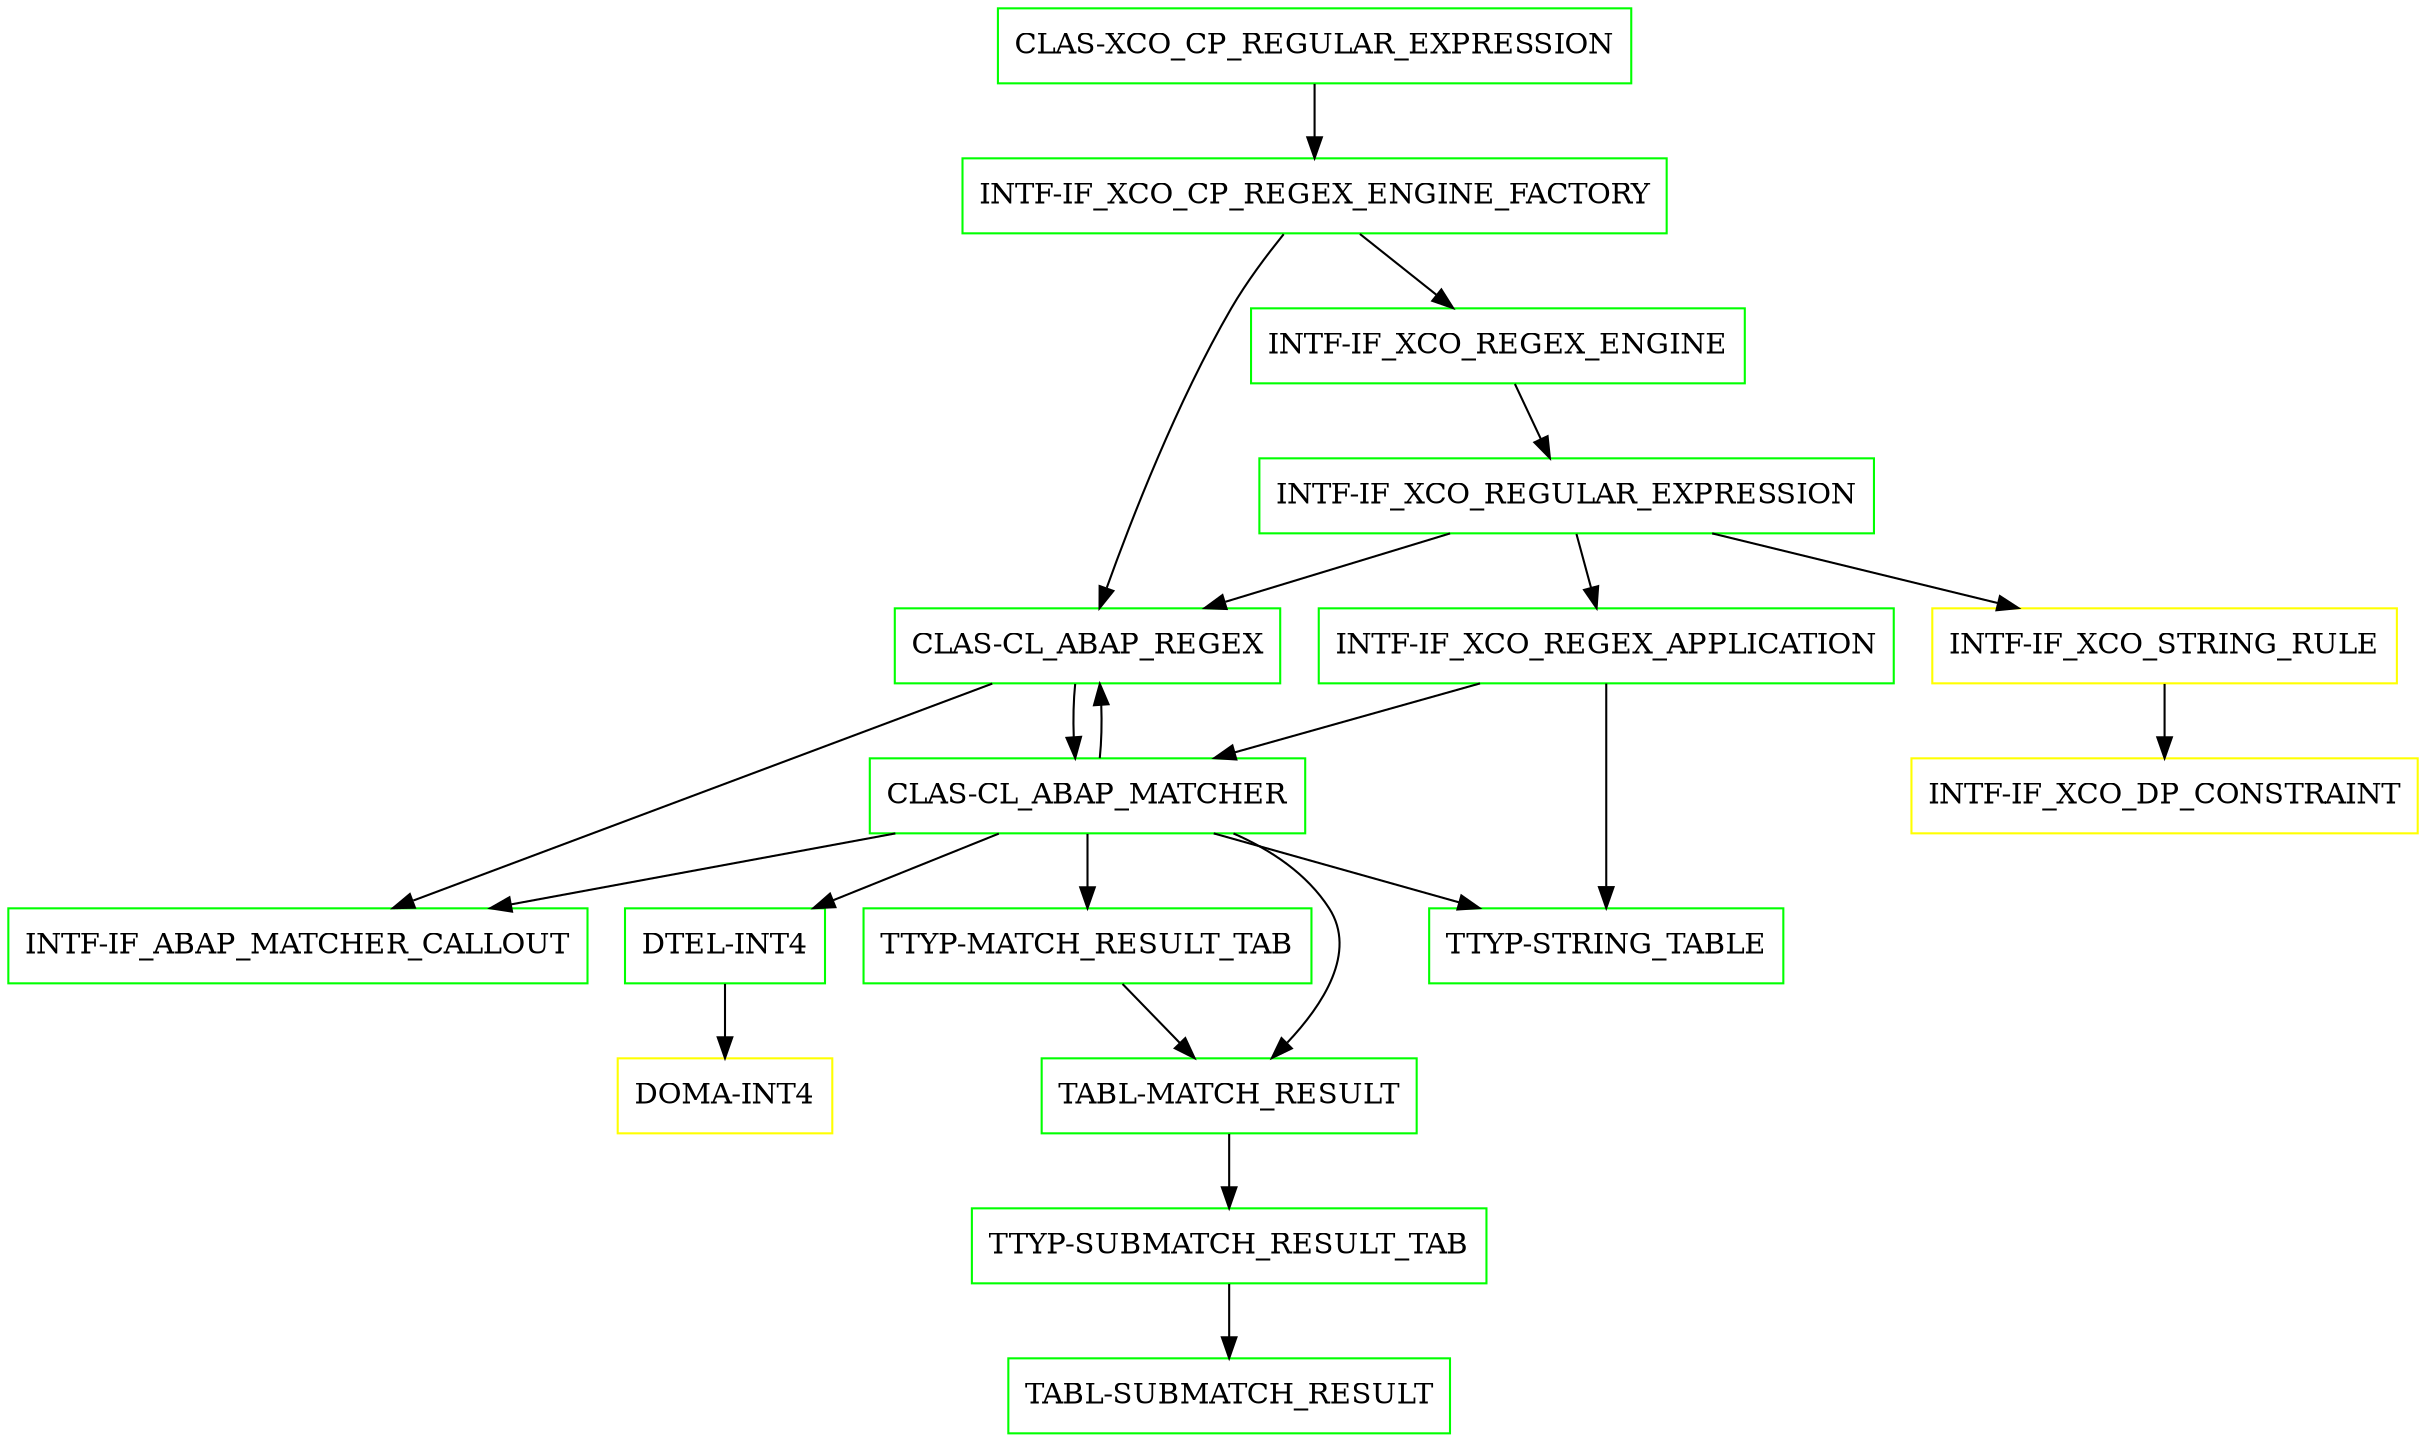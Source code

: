 digraph G {
  "CLAS-XCO_CP_REGULAR_EXPRESSION" [shape=box,color=green];
  "INTF-IF_XCO_CP_REGEX_ENGINE_FACTORY" [shape=box,color=green,URL="./INTF_IF_XCO_CP_REGEX_ENGINE_FACTORY.html"];
  "CLAS-CL_ABAP_REGEX" [shape=box,color=green,URL="./CLAS_CL_ABAP_REGEX.html"];
  "INTF-IF_ABAP_MATCHER_CALLOUT" [shape=box,color=green,URL="./INTF_IF_ABAP_MATCHER_CALLOUT.html"];
  "CLAS-CL_ABAP_MATCHER" [shape=box,color=green,URL="./CLAS_CL_ABAP_MATCHER.html"];
  "DTEL-INT4" [shape=box,color=green,URL="./DTEL_INT4.html"];
  "DOMA-INT4" [shape=box,color=yellow,URL="./DOMA_INT4.html"];
  "TABL-MATCH_RESULT" [shape=box,color=green,URL="./TABL_MATCH_RESULT.html"];
  "TTYP-SUBMATCH_RESULT_TAB" [shape=box,color=green,URL="./TTYP_SUBMATCH_RESULT_TAB.html"];
  "TABL-SUBMATCH_RESULT" [shape=box,color=green,URL="./TABL_SUBMATCH_RESULT.html"];
  "TTYP-MATCH_RESULT_TAB" [shape=box,color=green,URL="./TTYP_MATCH_RESULT_TAB.html"];
  "TTYP-STRING_TABLE" [shape=box,color=green,URL="./TTYP_STRING_TABLE.html"];
  "INTF-IF_XCO_REGEX_ENGINE" [shape=box,color=green,URL="./INTF_IF_XCO_REGEX_ENGINE.html"];
  "INTF-IF_XCO_REGULAR_EXPRESSION" [shape=box,color=green,URL="./INTF_IF_XCO_REGULAR_EXPRESSION.html"];
  "INTF-IF_XCO_STRING_RULE" [shape=box,color=yellow,URL="./INTF_IF_XCO_STRING_RULE.html"];
  "INTF-IF_XCO_DP_CONSTRAINT" [shape=box,color=yellow,URL="./INTF_IF_XCO_DP_CONSTRAINT.html"];
  "INTF-IF_XCO_REGEX_APPLICATION" [shape=box,color=green,URL="./INTF_IF_XCO_REGEX_APPLICATION.html"];
  "CLAS-XCO_CP_REGULAR_EXPRESSION" -> "INTF-IF_XCO_CP_REGEX_ENGINE_FACTORY";
  "INTF-IF_XCO_CP_REGEX_ENGINE_FACTORY" -> "INTF-IF_XCO_REGEX_ENGINE";
  "INTF-IF_XCO_CP_REGEX_ENGINE_FACTORY" -> "CLAS-CL_ABAP_REGEX";
  "CLAS-CL_ABAP_REGEX" -> "CLAS-CL_ABAP_MATCHER";
  "CLAS-CL_ABAP_REGEX" -> "INTF-IF_ABAP_MATCHER_CALLOUT";
  "CLAS-CL_ABAP_MATCHER" -> "TTYP-STRING_TABLE";
  "CLAS-CL_ABAP_MATCHER" -> "TTYP-MATCH_RESULT_TAB";
  "CLAS-CL_ABAP_MATCHER" -> "TABL-MATCH_RESULT";
  "CLAS-CL_ABAP_MATCHER" -> "DTEL-INT4";
  "CLAS-CL_ABAP_MATCHER" -> "CLAS-CL_ABAP_REGEX";
  "CLAS-CL_ABAP_MATCHER" -> "INTF-IF_ABAP_MATCHER_CALLOUT";
  "DTEL-INT4" -> "DOMA-INT4";
  "TABL-MATCH_RESULT" -> "TTYP-SUBMATCH_RESULT_TAB";
  "TTYP-SUBMATCH_RESULT_TAB" -> "TABL-SUBMATCH_RESULT";
  "TTYP-MATCH_RESULT_TAB" -> "TABL-MATCH_RESULT";
  "INTF-IF_XCO_REGEX_ENGINE" -> "INTF-IF_XCO_REGULAR_EXPRESSION";
  "INTF-IF_XCO_REGULAR_EXPRESSION" -> "CLAS-CL_ABAP_REGEX";
  "INTF-IF_XCO_REGULAR_EXPRESSION" -> "INTF-IF_XCO_REGEX_APPLICATION";
  "INTF-IF_XCO_REGULAR_EXPRESSION" -> "INTF-IF_XCO_STRING_RULE";
  "INTF-IF_XCO_STRING_RULE" -> "INTF-IF_XCO_DP_CONSTRAINT";
  "INTF-IF_XCO_REGEX_APPLICATION" -> "TTYP-STRING_TABLE";
  "INTF-IF_XCO_REGEX_APPLICATION" -> "CLAS-CL_ABAP_MATCHER";
}
